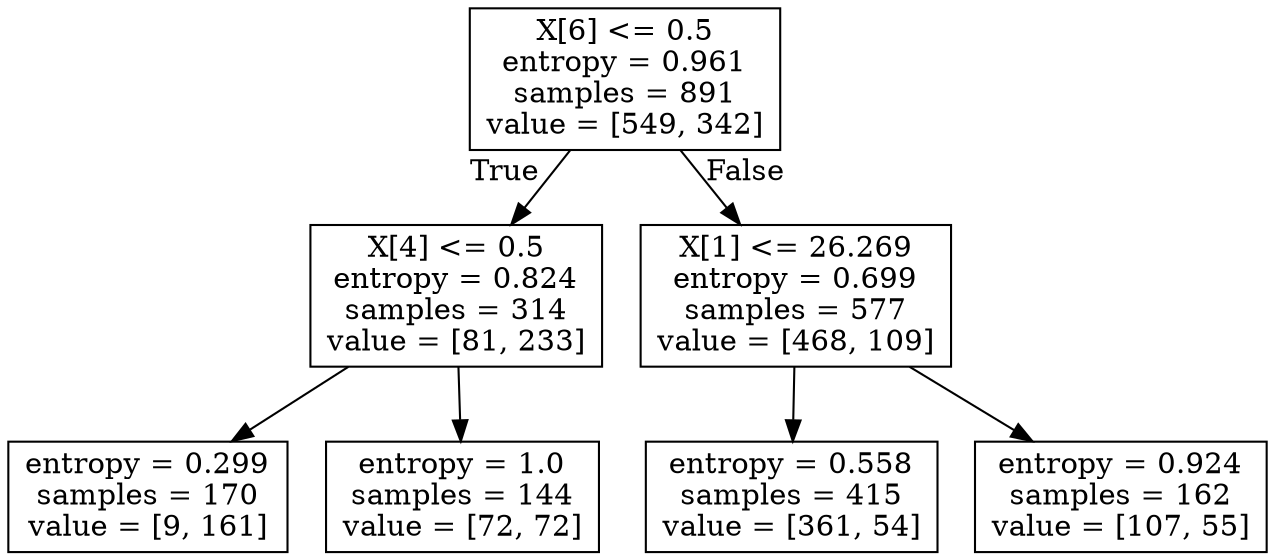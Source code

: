digraph Tree {
node [shape=box] ;
0 [label="X[6] <= 0.5\nentropy = 0.961\nsamples = 891\nvalue = [549, 342]"] ;
1 [label="X[4] <= 0.5\nentropy = 0.824\nsamples = 314\nvalue = [81, 233]"] ;
0 -> 1 [labeldistance=2.5, labelangle=45, headlabel="True"] ;
2 [label="entropy = 0.299\nsamples = 170\nvalue = [9, 161]"] ;
1 -> 2 ;
3 [label="entropy = 1.0\nsamples = 144\nvalue = [72, 72]"] ;
1 -> 3 ;
4 [label="X[1] <= 26.269\nentropy = 0.699\nsamples = 577\nvalue = [468, 109]"] ;
0 -> 4 [labeldistance=2.5, labelangle=-45, headlabel="False"] ;
5 [label="entropy = 0.558\nsamples = 415\nvalue = [361, 54]"] ;
4 -> 5 ;
6 [label="entropy = 0.924\nsamples = 162\nvalue = [107, 55]"] ;
4 -> 6 ;
}